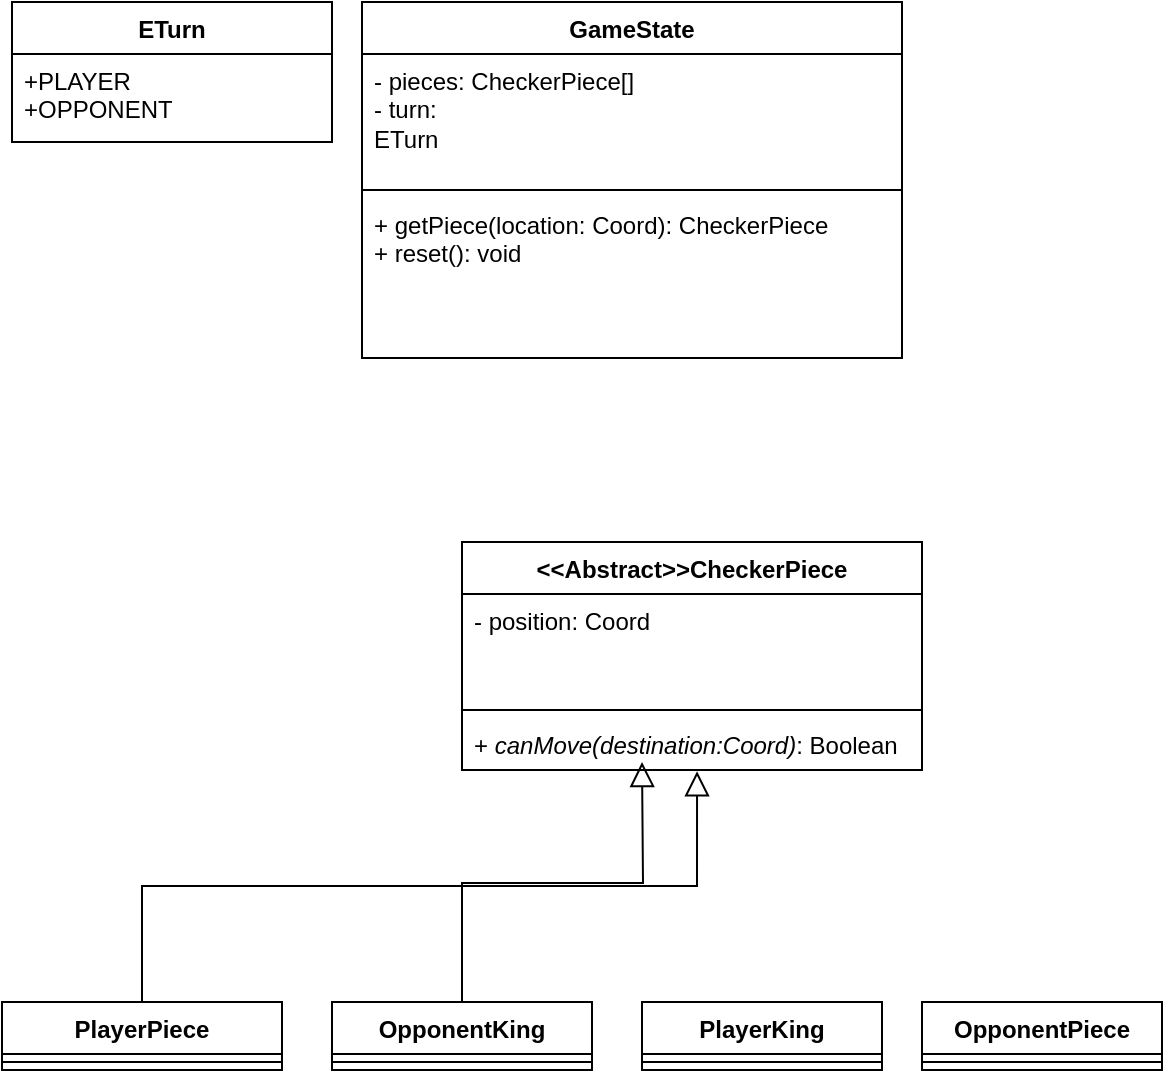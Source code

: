 <mxfile version="24.7.17">
  <diagram name="Page-1" id="BW4MjTq16JB2aZrs1qIx">
    <mxGraphModel dx="1195" dy="1734" grid="1" gridSize="10" guides="1" tooltips="1" connect="1" arrows="1" fold="1" page="1" pageScale="1" pageWidth="850" pageHeight="1100" math="0" shadow="0">
      <root>
        <mxCell id="0" />
        <mxCell id="1" parent="0" />
        <mxCell id="N5PS_7Kms6tre_HhDDwK-1" value="&amp;lt;&amp;lt;Abstract&amp;gt;&amp;gt;CheckerPiece" style="swimlane;fontStyle=1;align=center;verticalAlign=top;childLayout=stackLayout;horizontal=1;startSize=26;horizontalStack=0;resizeParent=1;resizeParentMax=0;resizeLast=0;collapsible=1;marginBottom=0;whiteSpace=wrap;html=1;" vertex="1" parent="1">
          <mxGeometry x="370" y="-10" width="230" height="114" as="geometry" />
        </mxCell>
        <mxCell id="N5PS_7Kms6tre_HhDDwK-2" value="- position: Coord" style="text;strokeColor=none;fillColor=none;align=left;verticalAlign=top;spacingLeft=4;spacingRight=4;overflow=hidden;rotatable=0;points=[[0,0.5],[1,0.5]];portConstraint=eastwest;whiteSpace=wrap;html=1;" vertex="1" parent="N5PS_7Kms6tre_HhDDwK-1">
          <mxGeometry y="26" width="230" height="54" as="geometry" />
        </mxCell>
        <mxCell id="N5PS_7Kms6tre_HhDDwK-3" value="" style="line;strokeWidth=1;fillColor=none;align=left;verticalAlign=middle;spacingTop=-1;spacingLeft=3;spacingRight=3;rotatable=0;labelPosition=right;points=[];portConstraint=eastwest;strokeColor=inherit;" vertex="1" parent="N5PS_7Kms6tre_HhDDwK-1">
          <mxGeometry y="80" width="230" height="8" as="geometry" />
        </mxCell>
        <mxCell id="N5PS_7Kms6tre_HhDDwK-4" value="+ &lt;i&gt;canMove(destination:Coord)&lt;/i&gt;: Boolean" style="text;strokeColor=none;fillColor=none;align=left;verticalAlign=top;spacingLeft=4;spacingRight=4;overflow=hidden;rotatable=0;points=[[0,0.5],[1,0.5]];portConstraint=eastwest;whiteSpace=wrap;html=1;" vertex="1" parent="N5PS_7Kms6tre_HhDDwK-1">
          <mxGeometry y="88" width="230" height="26" as="geometry" />
        </mxCell>
        <mxCell id="N5PS_7Kms6tre_HhDDwK-5" value="&lt;div&gt;PlayerPiece&lt;/div&gt;" style="swimlane;fontStyle=1;align=center;verticalAlign=top;childLayout=stackLayout;horizontal=1;startSize=26;horizontalStack=0;resizeParent=1;resizeParentMax=0;resizeLast=0;collapsible=1;marginBottom=0;whiteSpace=wrap;html=1;" vertex="1" parent="1">
          <mxGeometry x="140" y="220" width="140" height="34" as="geometry" />
        </mxCell>
        <mxCell id="N5PS_7Kms6tre_HhDDwK-7" value="" style="line;strokeWidth=1;fillColor=none;align=left;verticalAlign=middle;spacingTop=-1;spacingLeft=3;spacingRight=3;rotatable=0;labelPosition=right;points=[];portConstraint=eastwest;strokeColor=inherit;" vertex="1" parent="N5PS_7Kms6tre_HhDDwK-5">
          <mxGeometry y="26" width="140" height="8" as="geometry" />
        </mxCell>
        <mxCell id="N5PS_7Kms6tre_HhDDwK-10" value="&lt;div&gt;PlayerKing&lt;/div&gt;" style="swimlane;fontStyle=1;align=center;verticalAlign=top;childLayout=stackLayout;horizontal=1;startSize=26;horizontalStack=0;resizeParent=1;resizeParentMax=0;resizeLast=0;collapsible=1;marginBottom=0;whiteSpace=wrap;html=1;" vertex="1" parent="1">
          <mxGeometry x="460" y="220" width="120" height="34" as="geometry" />
        </mxCell>
        <mxCell id="N5PS_7Kms6tre_HhDDwK-12" value="" style="line;strokeWidth=1;fillColor=none;align=left;verticalAlign=middle;spacingTop=-1;spacingLeft=3;spacingRight=3;rotatable=0;labelPosition=right;points=[];portConstraint=eastwest;strokeColor=inherit;" vertex="1" parent="N5PS_7Kms6tre_HhDDwK-10">
          <mxGeometry y="26" width="120" height="8" as="geometry" />
        </mxCell>
        <mxCell id="N5PS_7Kms6tre_HhDDwK-22" style="edgeStyle=orthogonalEdgeStyle;rounded=0;orthogonalLoop=1;jettySize=auto;html=1;exitX=0.5;exitY=0;exitDx=0;exitDy=0;endArrow=block;endFill=0;startSize=14;endSize=10;" edge="1" parent="1" source="N5PS_7Kms6tre_HhDDwK-13">
          <mxGeometry relative="1" as="geometry">
            <mxPoint x="460.0" y="100" as="targetPoint" />
          </mxGeometry>
        </mxCell>
        <mxCell id="N5PS_7Kms6tre_HhDDwK-13" value="OpponentKing" style="swimlane;fontStyle=1;align=center;verticalAlign=top;childLayout=stackLayout;horizontal=1;startSize=26;horizontalStack=0;resizeParent=1;resizeParentMax=0;resizeLast=0;collapsible=1;marginBottom=0;whiteSpace=wrap;html=1;" vertex="1" parent="1">
          <mxGeometry x="305" y="220" width="130" height="34" as="geometry" />
        </mxCell>
        <mxCell id="N5PS_7Kms6tre_HhDDwK-15" value="" style="line;strokeWidth=1;fillColor=none;align=left;verticalAlign=middle;spacingTop=-1;spacingLeft=3;spacingRight=3;rotatable=0;labelPosition=right;points=[];portConstraint=eastwest;strokeColor=inherit;" vertex="1" parent="N5PS_7Kms6tre_HhDDwK-13">
          <mxGeometry y="26" width="130" height="8" as="geometry" />
        </mxCell>
        <mxCell id="N5PS_7Kms6tre_HhDDwK-16" value="&lt;div&gt;OpponentPiece&lt;/div&gt;" style="swimlane;fontStyle=1;align=center;verticalAlign=top;childLayout=stackLayout;horizontal=1;startSize=26;horizontalStack=0;resizeParent=1;resizeParentMax=0;resizeLast=0;collapsible=1;marginBottom=0;whiteSpace=wrap;html=1;" vertex="1" parent="1">
          <mxGeometry x="600" y="220" width="120" height="34" as="geometry" />
        </mxCell>
        <mxCell id="N5PS_7Kms6tre_HhDDwK-18" value="" style="line;strokeWidth=1;fillColor=none;align=left;verticalAlign=middle;spacingTop=-1;spacingLeft=3;spacingRight=3;rotatable=0;labelPosition=right;points=[];portConstraint=eastwest;strokeColor=inherit;" vertex="1" parent="N5PS_7Kms6tre_HhDDwK-16">
          <mxGeometry y="26" width="120" height="8" as="geometry" />
        </mxCell>
        <mxCell id="N5PS_7Kms6tre_HhDDwK-21" style="edgeStyle=orthogonalEdgeStyle;rounded=0;orthogonalLoop=1;jettySize=auto;html=1;exitX=0.5;exitY=0;exitDx=0;exitDy=0;entryX=0.511;entryY=1.025;entryDx=0;entryDy=0;entryPerimeter=0;endArrow=block;endFill=0;startSize=14;endSize=10;" edge="1" parent="1" source="N5PS_7Kms6tre_HhDDwK-5" target="N5PS_7Kms6tre_HhDDwK-4">
          <mxGeometry relative="1" as="geometry" />
        </mxCell>
        <mxCell id="N5PS_7Kms6tre_HhDDwK-27" value="GameState" style="swimlane;fontStyle=1;align=center;verticalAlign=top;childLayout=stackLayout;horizontal=1;startSize=26;horizontalStack=0;resizeParent=1;resizeParentMax=0;resizeLast=0;collapsible=1;marginBottom=0;whiteSpace=wrap;html=1;" vertex="1" parent="1">
          <mxGeometry x="320" y="-280" width="270" height="178" as="geometry" />
        </mxCell>
        <mxCell id="N5PS_7Kms6tre_HhDDwK-28" value="&lt;div&gt;- pieces: CheckerPiece[]&lt;/div&gt;&lt;div&gt;- turn: &lt;br&gt;&lt;/div&gt;ETurn" style="text;strokeColor=none;fillColor=none;align=left;verticalAlign=top;spacingLeft=4;spacingRight=4;overflow=hidden;rotatable=0;points=[[0,0.5],[1,0.5]];portConstraint=eastwest;whiteSpace=wrap;html=1;" vertex="1" parent="N5PS_7Kms6tre_HhDDwK-27">
          <mxGeometry y="26" width="270" height="64" as="geometry" />
        </mxCell>
        <mxCell id="N5PS_7Kms6tre_HhDDwK-29" value="" style="line;strokeWidth=1;fillColor=none;align=left;verticalAlign=middle;spacingTop=-1;spacingLeft=3;spacingRight=3;rotatable=0;labelPosition=right;points=[];portConstraint=eastwest;strokeColor=inherit;" vertex="1" parent="N5PS_7Kms6tre_HhDDwK-27">
          <mxGeometry y="90" width="270" height="8" as="geometry" />
        </mxCell>
        <mxCell id="N5PS_7Kms6tre_HhDDwK-30" value="&lt;div&gt;+ getPiece(location: Coord): CheckerPiece&lt;/div&gt;&lt;div&gt;+ reset(): void&lt;br&gt;&lt;/div&gt;" style="text;strokeColor=none;fillColor=none;align=left;verticalAlign=top;spacingLeft=4;spacingRight=4;overflow=hidden;rotatable=0;points=[[0,0.5],[1,0.5]];portConstraint=eastwest;whiteSpace=wrap;html=1;" vertex="1" parent="N5PS_7Kms6tre_HhDDwK-27">
          <mxGeometry y="98" width="270" height="80" as="geometry" />
        </mxCell>
        <mxCell id="N5PS_7Kms6tre_HhDDwK-32" value="ETurn" style="swimlane;fontStyle=1;align=center;verticalAlign=top;childLayout=stackLayout;horizontal=1;startSize=26;horizontalStack=0;resizeParent=1;resizeParentMax=0;resizeLast=0;collapsible=1;marginBottom=0;whiteSpace=wrap;html=1;" vertex="1" parent="1">
          <mxGeometry x="145" y="-280" width="160" height="70" as="geometry" />
        </mxCell>
        <mxCell id="N5PS_7Kms6tre_HhDDwK-33" value="&lt;div&gt;+PLAYER&lt;/div&gt;&lt;div&gt;+OPPONENT&lt;br&gt; &lt;/div&gt;" style="text;strokeColor=none;fillColor=none;align=left;verticalAlign=top;spacingLeft=4;spacingRight=4;overflow=hidden;rotatable=0;points=[[0,0.5],[1,0.5]];portConstraint=eastwest;whiteSpace=wrap;html=1;" vertex="1" parent="N5PS_7Kms6tre_HhDDwK-32">
          <mxGeometry y="26" width="160" height="44" as="geometry" />
        </mxCell>
      </root>
    </mxGraphModel>
  </diagram>
</mxfile>
